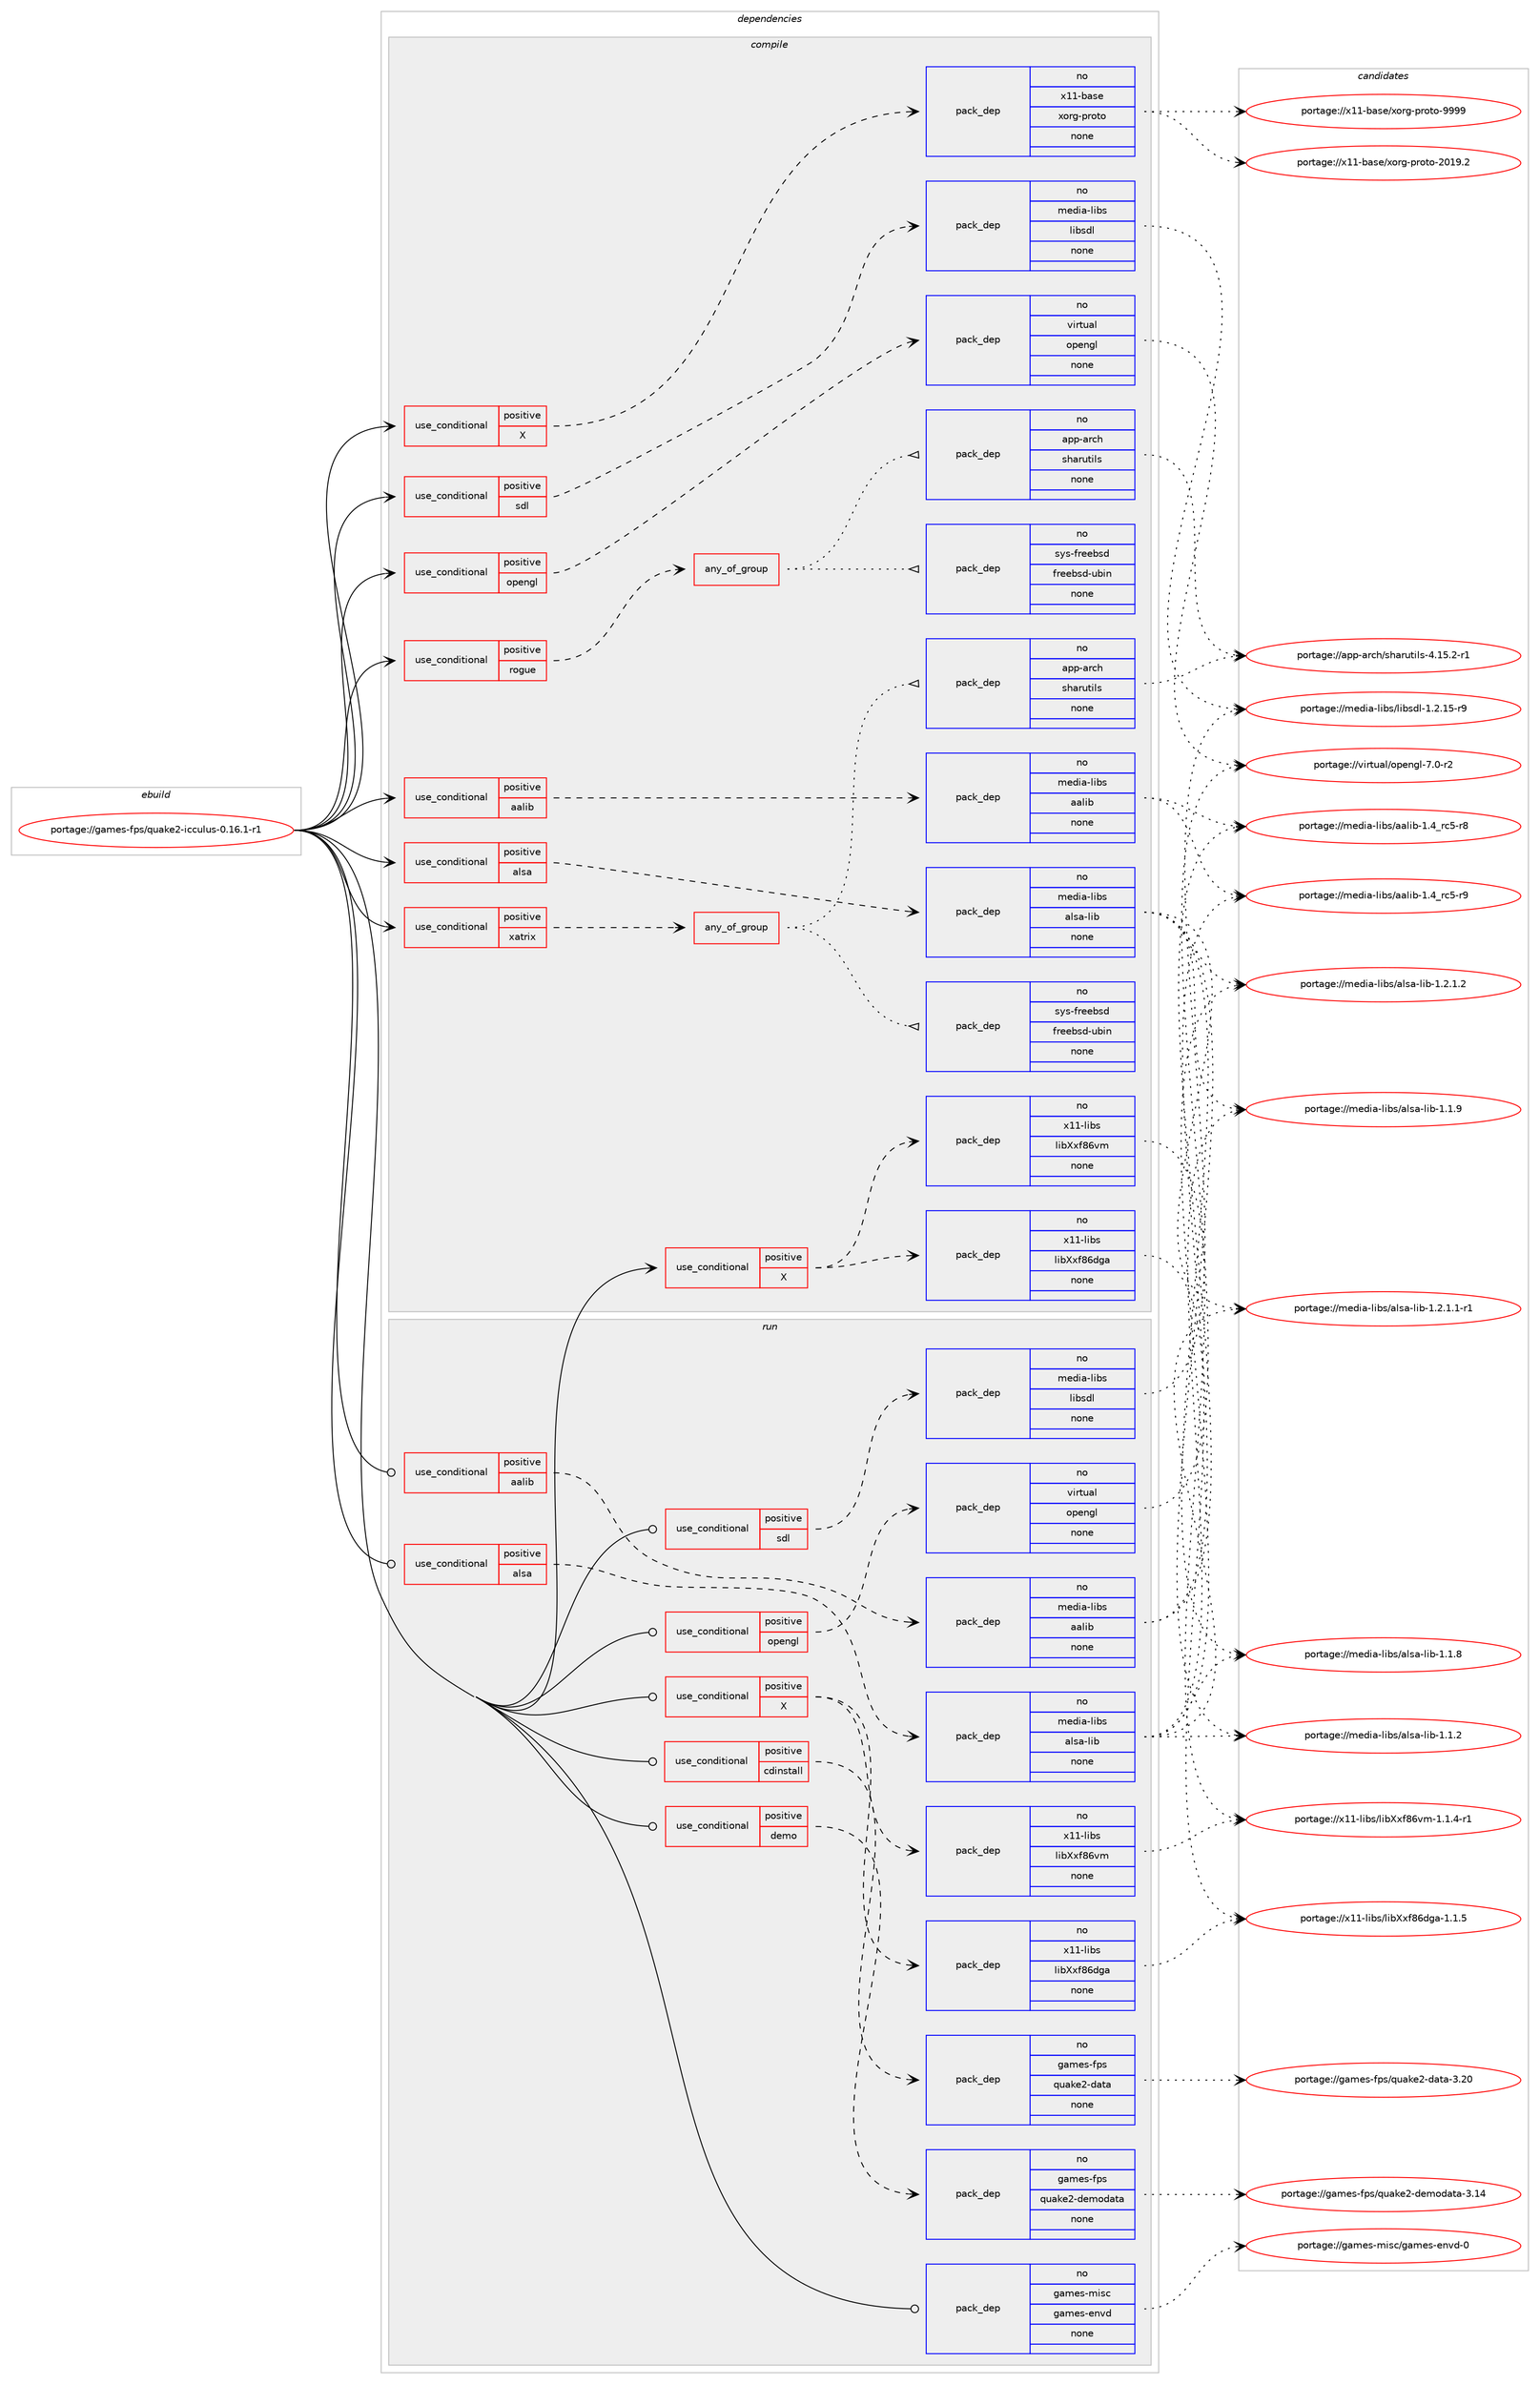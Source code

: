 digraph prolog {

# *************
# Graph options
# *************

newrank=true;
concentrate=true;
compound=true;
graph [rankdir=LR,fontname=Helvetica,fontsize=10,ranksep=1.5];#, ranksep=2.5, nodesep=0.2];
edge  [arrowhead=vee];
node  [fontname=Helvetica,fontsize=10];

# **********
# The ebuild
# **********

subgraph cluster_leftcol {
color=gray;
rank=same;
label=<<i>ebuild</i>>;
id [label="portage://games-fps/quake2-icculus-0.16.1-r1", color=red, width=4, href="../games-fps/quake2-icculus-0.16.1-r1.svg"];
}

# ****************
# The dependencies
# ****************

subgraph cluster_midcol {
color=gray;
label=<<i>dependencies</i>>;
subgraph cluster_compile {
fillcolor="#eeeeee";
style=filled;
label=<<i>compile</i>>;
subgraph cond59377 {
dependency285867 [label=<<TABLE BORDER="0" CELLBORDER="1" CELLSPACING="0" CELLPADDING="4"><TR><TD ROWSPAN="3" CELLPADDING="10">use_conditional</TD></TR><TR><TD>positive</TD></TR><TR><TD>X</TD></TR></TABLE>>, shape=none, color=red];
subgraph pack222042 {
dependency285868 [label=<<TABLE BORDER="0" CELLBORDER="1" CELLSPACING="0" CELLPADDING="4" WIDTH="220"><TR><TD ROWSPAN="6" CELLPADDING="30">pack_dep</TD></TR><TR><TD WIDTH="110">no</TD></TR><TR><TD>x11-base</TD></TR><TR><TD>xorg-proto</TD></TR><TR><TD>none</TD></TR><TR><TD></TD></TR></TABLE>>, shape=none, color=blue];
}
dependency285867:e -> dependency285868:w [weight=20,style="dashed",arrowhead="vee"];
}
id:e -> dependency285867:w [weight=20,style="solid",arrowhead="vee"];
subgraph cond59378 {
dependency285869 [label=<<TABLE BORDER="0" CELLBORDER="1" CELLSPACING="0" CELLPADDING="4"><TR><TD ROWSPAN="3" CELLPADDING="10">use_conditional</TD></TR><TR><TD>positive</TD></TR><TR><TD>X</TD></TR></TABLE>>, shape=none, color=red];
subgraph pack222043 {
dependency285870 [label=<<TABLE BORDER="0" CELLBORDER="1" CELLSPACING="0" CELLPADDING="4" WIDTH="220"><TR><TD ROWSPAN="6" CELLPADDING="30">pack_dep</TD></TR><TR><TD WIDTH="110">no</TD></TR><TR><TD>x11-libs</TD></TR><TR><TD>libXxf86dga</TD></TR><TR><TD>none</TD></TR><TR><TD></TD></TR></TABLE>>, shape=none, color=blue];
}
dependency285869:e -> dependency285870:w [weight=20,style="dashed",arrowhead="vee"];
subgraph pack222044 {
dependency285871 [label=<<TABLE BORDER="0" CELLBORDER="1" CELLSPACING="0" CELLPADDING="4" WIDTH="220"><TR><TD ROWSPAN="6" CELLPADDING="30">pack_dep</TD></TR><TR><TD WIDTH="110">no</TD></TR><TR><TD>x11-libs</TD></TR><TR><TD>libXxf86vm</TD></TR><TR><TD>none</TD></TR><TR><TD></TD></TR></TABLE>>, shape=none, color=blue];
}
dependency285869:e -> dependency285871:w [weight=20,style="dashed",arrowhead="vee"];
}
id:e -> dependency285869:w [weight=20,style="solid",arrowhead="vee"];
subgraph cond59379 {
dependency285872 [label=<<TABLE BORDER="0" CELLBORDER="1" CELLSPACING="0" CELLPADDING="4"><TR><TD ROWSPAN="3" CELLPADDING="10">use_conditional</TD></TR><TR><TD>positive</TD></TR><TR><TD>aalib</TD></TR></TABLE>>, shape=none, color=red];
subgraph pack222045 {
dependency285873 [label=<<TABLE BORDER="0" CELLBORDER="1" CELLSPACING="0" CELLPADDING="4" WIDTH="220"><TR><TD ROWSPAN="6" CELLPADDING="30">pack_dep</TD></TR><TR><TD WIDTH="110">no</TD></TR><TR><TD>media-libs</TD></TR><TR><TD>aalib</TD></TR><TR><TD>none</TD></TR><TR><TD></TD></TR></TABLE>>, shape=none, color=blue];
}
dependency285872:e -> dependency285873:w [weight=20,style="dashed",arrowhead="vee"];
}
id:e -> dependency285872:w [weight=20,style="solid",arrowhead="vee"];
subgraph cond59380 {
dependency285874 [label=<<TABLE BORDER="0" CELLBORDER="1" CELLSPACING="0" CELLPADDING="4"><TR><TD ROWSPAN="3" CELLPADDING="10">use_conditional</TD></TR><TR><TD>positive</TD></TR><TR><TD>alsa</TD></TR></TABLE>>, shape=none, color=red];
subgraph pack222046 {
dependency285875 [label=<<TABLE BORDER="0" CELLBORDER="1" CELLSPACING="0" CELLPADDING="4" WIDTH="220"><TR><TD ROWSPAN="6" CELLPADDING="30">pack_dep</TD></TR><TR><TD WIDTH="110">no</TD></TR><TR><TD>media-libs</TD></TR><TR><TD>alsa-lib</TD></TR><TR><TD>none</TD></TR><TR><TD></TD></TR></TABLE>>, shape=none, color=blue];
}
dependency285874:e -> dependency285875:w [weight=20,style="dashed",arrowhead="vee"];
}
id:e -> dependency285874:w [weight=20,style="solid",arrowhead="vee"];
subgraph cond59381 {
dependency285876 [label=<<TABLE BORDER="0" CELLBORDER="1" CELLSPACING="0" CELLPADDING="4"><TR><TD ROWSPAN="3" CELLPADDING="10">use_conditional</TD></TR><TR><TD>positive</TD></TR><TR><TD>opengl</TD></TR></TABLE>>, shape=none, color=red];
subgraph pack222047 {
dependency285877 [label=<<TABLE BORDER="0" CELLBORDER="1" CELLSPACING="0" CELLPADDING="4" WIDTH="220"><TR><TD ROWSPAN="6" CELLPADDING="30">pack_dep</TD></TR><TR><TD WIDTH="110">no</TD></TR><TR><TD>virtual</TD></TR><TR><TD>opengl</TD></TR><TR><TD>none</TD></TR><TR><TD></TD></TR></TABLE>>, shape=none, color=blue];
}
dependency285876:e -> dependency285877:w [weight=20,style="dashed",arrowhead="vee"];
}
id:e -> dependency285876:w [weight=20,style="solid",arrowhead="vee"];
subgraph cond59382 {
dependency285878 [label=<<TABLE BORDER="0" CELLBORDER="1" CELLSPACING="0" CELLPADDING="4"><TR><TD ROWSPAN="3" CELLPADDING="10">use_conditional</TD></TR><TR><TD>positive</TD></TR><TR><TD>rogue</TD></TR></TABLE>>, shape=none, color=red];
subgraph any4245 {
dependency285879 [label=<<TABLE BORDER="0" CELLBORDER="1" CELLSPACING="0" CELLPADDING="4"><TR><TD CELLPADDING="10">any_of_group</TD></TR></TABLE>>, shape=none, color=red];subgraph pack222048 {
dependency285880 [label=<<TABLE BORDER="0" CELLBORDER="1" CELLSPACING="0" CELLPADDING="4" WIDTH="220"><TR><TD ROWSPAN="6" CELLPADDING="30">pack_dep</TD></TR><TR><TD WIDTH="110">no</TD></TR><TR><TD>sys-freebsd</TD></TR><TR><TD>freebsd-ubin</TD></TR><TR><TD>none</TD></TR><TR><TD></TD></TR></TABLE>>, shape=none, color=blue];
}
dependency285879:e -> dependency285880:w [weight=20,style="dotted",arrowhead="oinv"];
subgraph pack222049 {
dependency285881 [label=<<TABLE BORDER="0" CELLBORDER="1" CELLSPACING="0" CELLPADDING="4" WIDTH="220"><TR><TD ROWSPAN="6" CELLPADDING="30">pack_dep</TD></TR><TR><TD WIDTH="110">no</TD></TR><TR><TD>app-arch</TD></TR><TR><TD>sharutils</TD></TR><TR><TD>none</TD></TR><TR><TD></TD></TR></TABLE>>, shape=none, color=blue];
}
dependency285879:e -> dependency285881:w [weight=20,style="dotted",arrowhead="oinv"];
}
dependency285878:e -> dependency285879:w [weight=20,style="dashed",arrowhead="vee"];
}
id:e -> dependency285878:w [weight=20,style="solid",arrowhead="vee"];
subgraph cond59383 {
dependency285882 [label=<<TABLE BORDER="0" CELLBORDER="1" CELLSPACING="0" CELLPADDING="4"><TR><TD ROWSPAN="3" CELLPADDING="10">use_conditional</TD></TR><TR><TD>positive</TD></TR><TR><TD>sdl</TD></TR></TABLE>>, shape=none, color=red];
subgraph pack222050 {
dependency285883 [label=<<TABLE BORDER="0" CELLBORDER="1" CELLSPACING="0" CELLPADDING="4" WIDTH="220"><TR><TD ROWSPAN="6" CELLPADDING="30">pack_dep</TD></TR><TR><TD WIDTH="110">no</TD></TR><TR><TD>media-libs</TD></TR><TR><TD>libsdl</TD></TR><TR><TD>none</TD></TR><TR><TD></TD></TR></TABLE>>, shape=none, color=blue];
}
dependency285882:e -> dependency285883:w [weight=20,style="dashed",arrowhead="vee"];
}
id:e -> dependency285882:w [weight=20,style="solid",arrowhead="vee"];
subgraph cond59384 {
dependency285884 [label=<<TABLE BORDER="0" CELLBORDER="1" CELLSPACING="0" CELLPADDING="4"><TR><TD ROWSPAN="3" CELLPADDING="10">use_conditional</TD></TR><TR><TD>positive</TD></TR><TR><TD>xatrix</TD></TR></TABLE>>, shape=none, color=red];
subgraph any4246 {
dependency285885 [label=<<TABLE BORDER="0" CELLBORDER="1" CELLSPACING="0" CELLPADDING="4"><TR><TD CELLPADDING="10">any_of_group</TD></TR></TABLE>>, shape=none, color=red];subgraph pack222051 {
dependency285886 [label=<<TABLE BORDER="0" CELLBORDER="1" CELLSPACING="0" CELLPADDING="4" WIDTH="220"><TR><TD ROWSPAN="6" CELLPADDING="30">pack_dep</TD></TR><TR><TD WIDTH="110">no</TD></TR><TR><TD>sys-freebsd</TD></TR><TR><TD>freebsd-ubin</TD></TR><TR><TD>none</TD></TR><TR><TD></TD></TR></TABLE>>, shape=none, color=blue];
}
dependency285885:e -> dependency285886:w [weight=20,style="dotted",arrowhead="oinv"];
subgraph pack222052 {
dependency285887 [label=<<TABLE BORDER="0" CELLBORDER="1" CELLSPACING="0" CELLPADDING="4" WIDTH="220"><TR><TD ROWSPAN="6" CELLPADDING="30">pack_dep</TD></TR><TR><TD WIDTH="110">no</TD></TR><TR><TD>app-arch</TD></TR><TR><TD>sharutils</TD></TR><TR><TD>none</TD></TR><TR><TD></TD></TR></TABLE>>, shape=none, color=blue];
}
dependency285885:e -> dependency285887:w [weight=20,style="dotted",arrowhead="oinv"];
}
dependency285884:e -> dependency285885:w [weight=20,style="dashed",arrowhead="vee"];
}
id:e -> dependency285884:w [weight=20,style="solid",arrowhead="vee"];
}
subgraph cluster_compileandrun {
fillcolor="#eeeeee";
style=filled;
label=<<i>compile and run</i>>;
}
subgraph cluster_run {
fillcolor="#eeeeee";
style=filled;
label=<<i>run</i>>;
subgraph cond59385 {
dependency285888 [label=<<TABLE BORDER="0" CELLBORDER="1" CELLSPACING="0" CELLPADDING="4"><TR><TD ROWSPAN="3" CELLPADDING="10">use_conditional</TD></TR><TR><TD>positive</TD></TR><TR><TD>X</TD></TR></TABLE>>, shape=none, color=red];
subgraph pack222053 {
dependency285889 [label=<<TABLE BORDER="0" CELLBORDER="1" CELLSPACING="0" CELLPADDING="4" WIDTH="220"><TR><TD ROWSPAN="6" CELLPADDING="30">pack_dep</TD></TR><TR><TD WIDTH="110">no</TD></TR><TR><TD>x11-libs</TD></TR><TR><TD>libXxf86dga</TD></TR><TR><TD>none</TD></TR><TR><TD></TD></TR></TABLE>>, shape=none, color=blue];
}
dependency285888:e -> dependency285889:w [weight=20,style="dashed",arrowhead="vee"];
subgraph pack222054 {
dependency285890 [label=<<TABLE BORDER="0" CELLBORDER="1" CELLSPACING="0" CELLPADDING="4" WIDTH="220"><TR><TD ROWSPAN="6" CELLPADDING="30">pack_dep</TD></TR><TR><TD WIDTH="110">no</TD></TR><TR><TD>x11-libs</TD></TR><TR><TD>libXxf86vm</TD></TR><TR><TD>none</TD></TR><TR><TD></TD></TR></TABLE>>, shape=none, color=blue];
}
dependency285888:e -> dependency285890:w [weight=20,style="dashed",arrowhead="vee"];
}
id:e -> dependency285888:w [weight=20,style="solid",arrowhead="odot"];
subgraph cond59386 {
dependency285891 [label=<<TABLE BORDER="0" CELLBORDER="1" CELLSPACING="0" CELLPADDING="4"><TR><TD ROWSPAN="3" CELLPADDING="10">use_conditional</TD></TR><TR><TD>positive</TD></TR><TR><TD>aalib</TD></TR></TABLE>>, shape=none, color=red];
subgraph pack222055 {
dependency285892 [label=<<TABLE BORDER="0" CELLBORDER="1" CELLSPACING="0" CELLPADDING="4" WIDTH="220"><TR><TD ROWSPAN="6" CELLPADDING="30">pack_dep</TD></TR><TR><TD WIDTH="110">no</TD></TR><TR><TD>media-libs</TD></TR><TR><TD>aalib</TD></TR><TR><TD>none</TD></TR><TR><TD></TD></TR></TABLE>>, shape=none, color=blue];
}
dependency285891:e -> dependency285892:w [weight=20,style="dashed",arrowhead="vee"];
}
id:e -> dependency285891:w [weight=20,style="solid",arrowhead="odot"];
subgraph cond59387 {
dependency285893 [label=<<TABLE BORDER="0" CELLBORDER="1" CELLSPACING="0" CELLPADDING="4"><TR><TD ROWSPAN="3" CELLPADDING="10">use_conditional</TD></TR><TR><TD>positive</TD></TR><TR><TD>alsa</TD></TR></TABLE>>, shape=none, color=red];
subgraph pack222056 {
dependency285894 [label=<<TABLE BORDER="0" CELLBORDER="1" CELLSPACING="0" CELLPADDING="4" WIDTH="220"><TR><TD ROWSPAN="6" CELLPADDING="30">pack_dep</TD></TR><TR><TD WIDTH="110">no</TD></TR><TR><TD>media-libs</TD></TR><TR><TD>alsa-lib</TD></TR><TR><TD>none</TD></TR><TR><TD></TD></TR></TABLE>>, shape=none, color=blue];
}
dependency285893:e -> dependency285894:w [weight=20,style="dashed",arrowhead="vee"];
}
id:e -> dependency285893:w [weight=20,style="solid",arrowhead="odot"];
subgraph cond59388 {
dependency285895 [label=<<TABLE BORDER="0" CELLBORDER="1" CELLSPACING="0" CELLPADDING="4"><TR><TD ROWSPAN="3" CELLPADDING="10">use_conditional</TD></TR><TR><TD>positive</TD></TR><TR><TD>cdinstall</TD></TR></TABLE>>, shape=none, color=red];
subgraph pack222057 {
dependency285896 [label=<<TABLE BORDER="0" CELLBORDER="1" CELLSPACING="0" CELLPADDING="4" WIDTH="220"><TR><TD ROWSPAN="6" CELLPADDING="30">pack_dep</TD></TR><TR><TD WIDTH="110">no</TD></TR><TR><TD>games-fps</TD></TR><TR><TD>quake2-data</TD></TR><TR><TD>none</TD></TR><TR><TD></TD></TR></TABLE>>, shape=none, color=blue];
}
dependency285895:e -> dependency285896:w [weight=20,style="dashed",arrowhead="vee"];
}
id:e -> dependency285895:w [weight=20,style="solid",arrowhead="odot"];
subgraph cond59389 {
dependency285897 [label=<<TABLE BORDER="0" CELLBORDER="1" CELLSPACING="0" CELLPADDING="4"><TR><TD ROWSPAN="3" CELLPADDING="10">use_conditional</TD></TR><TR><TD>positive</TD></TR><TR><TD>demo</TD></TR></TABLE>>, shape=none, color=red];
subgraph pack222058 {
dependency285898 [label=<<TABLE BORDER="0" CELLBORDER="1" CELLSPACING="0" CELLPADDING="4" WIDTH="220"><TR><TD ROWSPAN="6" CELLPADDING="30">pack_dep</TD></TR><TR><TD WIDTH="110">no</TD></TR><TR><TD>games-fps</TD></TR><TR><TD>quake2-demodata</TD></TR><TR><TD>none</TD></TR><TR><TD></TD></TR></TABLE>>, shape=none, color=blue];
}
dependency285897:e -> dependency285898:w [weight=20,style="dashed",arrowhead="vee"];
}
id:e -> dependency285897:w [weight=20,style="solid",arrowhead="odot"];
subgraph cond59390 {
dependency285899 [label=<<TABLE BORDER="0" CELLBORDER="1" CELLSPACING="0" CELLPADDING="4"><TR><TD ROWSPAN="3" CELLPADDING="10">use_conditional</TD></TR><TR><TD>positive</TD></TR><TR><TD>opengl</TD></TR></TABLE>>, shape=none, color=red];
subgraph pack222059 {
dependency285900 [label=<<TABLE BORDER="0" CELLBORDER="1" CELLSPACING="0" CELLPADDING="4" WIDTH="220"><TR><TD ROWSPAN="6" CELLPADDING="30">pack_dep</TD></TR><TR><TD WIDTH="110">no</TD></TR><TR><TD>virtual</TD></TR><TR><TD>opengl</TD></TR><TR><TD>none</TD></TR><TR><TD></TD></TR></TABLE>>, shape=none, color=blue];
}
dependency285899:e -> dependency285900:w [weight=20,style="dashed",arrowhead="vee"];
}
id:e -> dependency285899:w [weight=20,style="solid",arrowhead="odot"];
subgraph cond59391 {
dependency285901 [label=<<TABLE BORDER="0" CELLBORDER="1" CELLSPACING="0" CELLPADDING="4"><TR><TD ROWSPAN="3" CELLPADDING="10">use_conditional</TD></TR><TR><TD>positive</TD></TR><TR><TD>sdl</TD></TR></TABLE>>, shape=none, color=red];
subgraph pack222060 {
dependency285902 [label=<<TABLE BORDER="0" CELLBORDER="1" CELLSPACING="0" CELLPADDING="4" WIDTH="220"><TR><TD ROWSPAN="6" CELLPADDING="30">pack_dep</TD></TR><TR><TD WIDTH="110">no</TD></TR><TR><TD>media-libs</TD></TR><TR><TD>libsdl</TD></TR><TR><TD>none</TD></TR><TR><TD></TD></TR></TABLE>>, shape=none, color=blue];
}
dependency285901:e -> dependency285902:w [weight=20,style="dashed",arrowhead="vee"];
}
id:e -> dependency285901:w [weight=20,style="solid",arrowhead="odot"];
subgraph pack222061 {
dependency285903 [label=<<TABLE BORDER="0" CELLBORDER="1" CELLSPACING="0" CELLPADDING="4" WIDTH="220"><TR><TD ROWSPAN="6" CELLPADDING="30">pack_dep</TD></TR><TR><TD WIDTH="110">no</TD></TR><TR><TD>games-misc</TD></TR><TR><TD>games-envd</TD></TR><TR><TD>none</TD></TR><TR><TD></TD></TR></TABLE>>, shape=none, color=blue];
}
id:e -> dependency285903:w [weight=20,style="solid",arrowhead="odot"];
}
}

# **************
# The candidates
# **************

subgraph cluster_choices {
rank=same;
color=gray;
label=<<i>candidates</i>>;

subgraph choice222042 {
color=black;
nodesep=1;
choice120494945989711510147120111114103451121141111161114557575757 [label="portage://x11-base/xorg-proto-9999", color=red, width=4,href="../x11-base/xorg-proto-9999.svg"];
choice1204949459897115101471201111141034511211411111611145504849574650 [label="portage://x11-base/xorg-proto-2019.2", color=red, width=4,href="../x11-base/xorg-proto-2019.2.svg"];
dependency285868:e -> choice120494945989711510147120111114103451121141111161114557575757:w [style=dotted,weight="100"];
dependency285868:e -> choice1204949459897115101471201111141034511211411111611145504849574650:w [style=dotted,weight="100"];
}
subgraph choice222043 {
color=black;
nodesep=1;
choice12049494510810598115471081059888120102565410010397454946494653 [label="portage://x11-libs/libXxf86dga-1.1.5", color=red, width=4,href="../x11-libs/libXxf86dga-1.1.5.svg"];
dependency285870:e -> choice12049494510810598115471081059888120102565410010397454946494653:w [style=dotted,weight="100"];
}
subgraph choice222044 {
color=black;
nodesep=1;
choice1204949451081059811547108105988812010256541181094549464946524511449 [label="portage://x11-libs/libXxf86vm-1.1.4-r1", color=red, width=4,href="../x11-libs/libXxf86vm-1.1.4-r1.svg"];
dependency285871:e -> choice1204949451081059811547108105988812010256541181094549464946524511449:w [style=dotted,weight="100"];
}
subgraph choice222045 {
color=black;
nodesep=1;
choice10910110010597451081059811547979710810598454946529511499534511457 [label="portage://media-libs/aalib-1.4_rc5-r9", color=red, width=4,href="../media-libs/aalib-1.4_rc5-r9.svg"];
choice10910110010597451081059811547979710810598454946529511499534511456 [label="portage://media-libs/aalib-1.4_rc5-r8", color=red, width=4,href="../media-libs/aalib-1.4_rc5-r8.svg"];
dependency285873:e -> choice10910110010597451081059811547979710810598454946529511499534511457:w [style=dotted,weight="100"];
dependency285873:e -> choice10910110010597451081059811547979710810598454946529511499534511456:w [style=dotted,weight="100"];
}
subgraph choice222046 {
color=black;
nodesep=1;
choice10910110010597451081059811547971081159745108105984549465046494650 [label="portage://media-libs/alsa-lib-1.2.1.2", color=red, width=4,href="../media-libs/alsa-lib-1.2.1.2.svg"];
choice109101100105974510810598115479710811597451081059845494650464946494511449 [label="portage://media-libs/alsa-lib-1.2.1.1-r1", color=red, width=4,href="../media-libs/alsa-lib-1.2.1.1-r1.svg"];
choice1091011001059745108105981154797108115974510810598454946494657 [label="portage://media-libs/alsa-lib-1.1.9", color=red, width=4,href="../media-libs/alsa-lib-1.1.9.svg"];
choice1091011001059745108105981154797108115974510810598454946494656 [label="portage://media-libs/alsa-lib-1.1.8", color=red, width=4,href="../media-libs/alsa-lib-1.1.8.svg"];
choice1091011001059745108105981154797108115974510810598454946494650 [label="portage://media-libs/alsa-lib-1.1.2", color=red, width=4,href="../media-libs/alsa-lib-1.1.2.svg"];
dependency285875:e -> choice10910110010597451081059811547971081159745108105984549465046494650:w [style=dotted,weight="100"];
dependency285875:e -> choice109101100105974510810598115479710811597451081059845494650464946494511449:w [style=dotted,weight="100"];
dependency285875:e -> choice1091011001059745108105981154797108115974510810598454946494657:w [style=dotted,weight="100"];
dependency285875:e -> choice1091011001059745108105981154797108115974510810598454946494656:w [style=dotted,weight="100"];
dependency285875:e -> choice1091011001059745108105981154797108115974510810598454946494650:w [style=dotted,weight="100"];
}
subgraph choice222047 {
color=black;
nodesep=1;
choice1181051141161179710847111112101110103108455546484511450 [label="portage://virtual/opengl-7.0-r2", color=red, width=4,href="../virtual/opengl-7.0-r2.svg"];
dependency285877:e -> choice1181051141161179710847111112101110103108455546484511450:w [style=dotted,weight="100"];
}
subgraph choice222048 {
color=black;
nodesep=1;
}
subgraph choice222049 {
color=black;
nodesep=1;
choice971121124597114991044711510497114117116105108115455246495346504511449 [label="portage://app-arch/sharutils-4.15.2-r1", color=red, width=4,href="../app-arch/sharutils-4.15.2-r1.svg"];
dependency285881:e -> choice971121124597114991044711510497114117116105108115455246495346504511449:w [style=dotted,weight="100"];
}
subgraph choice222050 {
color=black;
nodesep=1;
choice1091011001059745108105981154710810598115100108454946504649534511457 [label="portage://media-libs/libsdl-1.2.15-r9", color=red, width=4,href="../media-libs/libsdl-1.2.15-r9.svg"];
dependency285883:e -> choice1091011001059745108105981154710810598115100108454946504649534511457:w [style=dotted,weight="100"];
}
subgraph choice222051 {
color=black;
nodesep=1;
}
subgraph choice222052 {
color=black;
nodesep=1;
choice971121124597114991044711510497114117116105108115455246495346504511449 [label="portage://app-arch/sharutils-4.15.2-r1", color=red, width=4,href="../app-arch/sharutils-4.15.2-r1.svg"];
dependency285887:e -> choice971121124597114991044711510497114117116105108115455246495346504511449:w [style=dotted,weight="100"];
}
subgraph choice222053 {
color=black;
nodesep=1;
choice12049494510810598115471081059888120102565410010397454946494653 [label="portage://x11-libs/libXxf86dga-1.1.5", color=red, width=4,href="../x11-libs/libXxf86dga-1.1.5.svg"];
dependency285889:e -> choice12049494510810598115471081059888120102565410010397454946494653:w [style=dotted,weight="100"];
}
subgraph choice222054 {
color=black;
nodesep=1;
choice1204949451081059811547108105988812010256541181094549464946524511449 [label="portage://x11-libs/libXxf86vm-1.1.4-r1", color=red, width=4,href="../x11-libs/libXxf86vm-1.1.4-r1.svg"];
dependency285890:e -> choice1204949451081059811547108105988812010256541181094549464946524511449:w [style=dotted,weight="100"];
}
subgraph choice222055 {
color=black;
nodesep=1;
choice10910110010597451081059811547979710810598454946529511499534511457 [label="portage://media-libs/aalib-1.4_rc5-r9", color=red, width=4,href="../media-libs/aalib-1.4_rc5-r9.svg"];
choice10910110010597451081059811547979710810598454946529511499534511456 [label="portage://media-libs/aalib-1.4_rc5-r8", color=red, width=4,href="../media-libs/aalib-1.4_rc5-r8.svg"];
dependency285892:e -> choice10910110010597451081059811547979710810598454946529511499534511457:w [style=dotted,weight="100"];
dependency285892:e -> choice10910110010597451081059811547979710810598454946529511499534511456:w [style=dotted,weight="100"];
}
subgraph choice222056 {
color=black;
nodesep=1;
choice10910110010597451081059811547971081159745108105984549465046494650 [label="portage://media-libs/alsa-lib-1.2.1.2", color=red, width=4,href="../media-libs/alsa-lib-1.2.1.2.svg"];
choice109101100105974510810598115479710811597451081059845494650464946494511449 [label="portage://media-libs/alsa-lib-1.2.1.1-r1", color=red, width=4,href="../media-libs/alsa-lib-1.2.1.1-r1.svg"];
choice1091011001059745108105981154797108115974510810598454946494657 [label="portage://media-libs/alsa-lib-1.1.9", color=red, width=4,href="../media-libs/alsa-lib-1.1.9.svg"];
choice1091011001059745108105981154797108115974510810598454946494656 [label="portage://media-libs/alsa-lib-1.1.8", color=red, width=4,href="../media-libs/alsa-lib-1.1.8.svg"];
choice1091011001059745108105981154797108115974510810598454946494650 [label="portage://media-libs/alsa-lib-1.1.2", color=red, width=4,href="../media-libs/alsa-lib-1.1.2.svg"];
dependency285894:e -> choice10910110010597451081059811547971081159745108105984549465046494650:w [style=dotted,weight="100"];
dependency285894:e -> choice109101100105974510810598115479710811597451081059845494650464946494511449:w [style=dotted,weight="100"];
dependency285894:e -> choice1091011001059745108105981154797108115974510810598454946494657:w [style=dotted,weight="100"];
dependency285894:e -> choice1091011001059745108105981154797108115974510810598454946494656:w [style=dotted,weight="100"];
dependency285894:e -> choice1091011001059745108105981154797108115974510810598454946494650:w [style=dotted,weight="100"];
}
subgraph choice222057 {
color=black;
nodesep=1;
choice10397109101115451021121154711311797107101504510097116974551465048 [label="portage://games-fps/quake2-data-3.20", color=red, width=4,href="../games-fps/quake2-data-3.20.svg"];
dependency285896:e -> choice10397109101115451021121154711311797107101504510097116974551465048:w [style=dotted,weight="100"];
}
subgraph choice222058 {
color=black;
nodesep=1;
choice10397109101115451021121154711311797107101504510010110911110097116974551464952 [label="portage://games-fps/quake2-demodata-3.14", color=red, width=4,href="../games-fps/quake2-demodata-3.14.svg"];
dependency285898:e -> choice10397109101115451021121154711311797107101504510010110911110097116974551464952:w [style=dotted,weight="100"];
}
subgraph choice222059 {
color=black;
nodesep=1;
choice1181051141161179710847111112101110103108455546484511450 [label="portage://virtual/opengl-7.0-r2", color=red, width=4,href="../virtual/opengl-7.0-r2.svg"];
dependency285900:e -> choice1181051141161179710847111112101110103108455546484511450:w [style=dotted,weight="100"];
}
subgraph choice222060 {
color=black;
nodesep=1;
choice1091011001059745108105981154710810598115100108454946504649534511457 [label="portage://media-libs/libsdl-1.2.15-r9", color=red, width=4,href="../media-libs/libsdl-1.2.15-r9.svg"];
dependency285902:e -> choice1091011001059745108105981154710810598115100108454946504649534511457:w [style=dotted,weight="100"];
}
subgraph choice222061 {
color=black;
nodesep=1;
choice1039710910111545109105115994710397109101115451011101181004548 [label="portage://games-misc/games-envd-0", color=red, width=4,href="../games-misc/games-envd-0.svg"];
dependency285903:e -> choice1039710910111545109105115994710397109101115451011101181004548:w [style=dotted,weight="100"];
}
}

}

